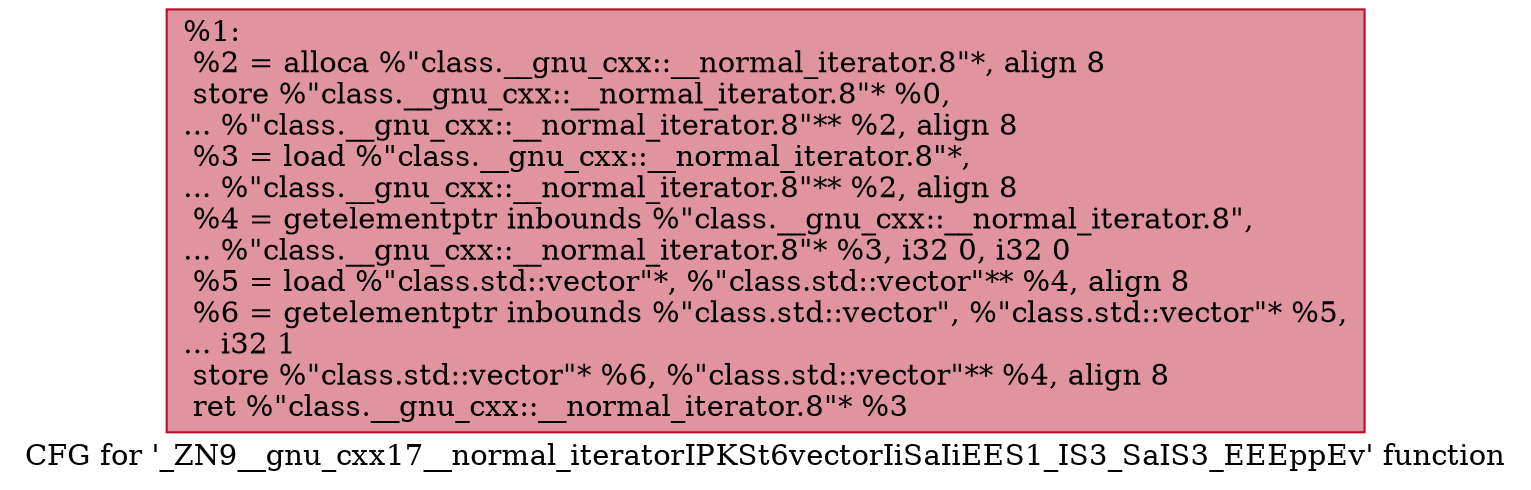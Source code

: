 digraph "CFG for '_ZN9__gnu_cxx17__normal_iteratorIPKSt6vectorIiSaIiEES1_IS3_SaIS3_EEEppEv' function" {
	label="CFG for '_ZN9__gnu_cxx17__normal_iteratorIPKSt6vectorIiSaIiEES1_IS3_SaIS3_EEEppEv' function";

	Node0x559aeab418f0 [shape=record,color="#b70d28ff", style=filled, fillcolor="#b70d2870",label="{%1:\l  %2 = alloca %\"class.__gnu_cxx::__normal_iterator.8\"*, align 8\l  store %\"class.__gnu_cxx::__normal_iterator.8\"* %0,\l... %\"class.__gnu_cxx::__normal_iterator.8\"** %2, align 8\l  %3 = load %\"class.__gnu_cxx::__normal_iterator.8\"*,\l... %\"class.__gnu_cxx::__normal_iterator.8\"** %2, align 8\l  %4 = getelementptr inbounds %\"class.__gnu_cxx::__normal_iterator.8\",\l... %\"class.__gnu_cxx::__normal_iterator.8\"* %3, i32 0, i32 0\l  %5 = load %\"class.std::vector\"*, %\"class.std::vector\"** %4, align 8\l  %6 = getelementptr inbounds %\"class.std::vector\", %\"class.std::vector\"* %5,\l... i32 1\l  store %\"class.std::vector\"* %6, %\"class.std::vector\"** %4, align 8\l  ret %\"class.__gnu_cxx::__normal_iterator.8\"* %3\l}"];
}
